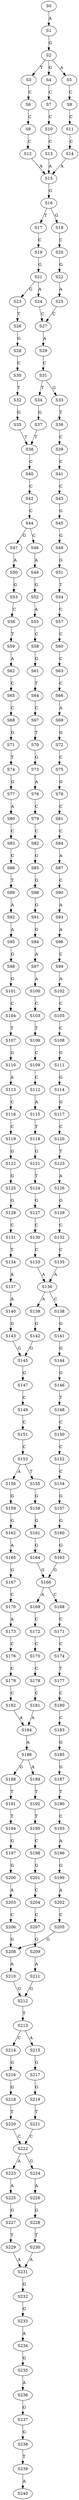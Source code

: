 strict digraph  {
	S0 -> S1 [ label = A ];
	S1 -> S2 [ label = G ];
	S2 -> S3 [ label = T ];
	S2 -> S4 [ label = G ];
	S2 -> S5 [ label = A ];
	S3 -> S6 [ label = C ];
	S4 -> S7 [ label = C ];
	S5 -> S8 [ label = C ];
	S6 -> S9 [ label = C ];
	S7 -> S10 [ label = C ];
	S8 -> S11 [ label = C ];
	S9 -> S12 [ label = C ];
	S10 -> S13 [ label = C ];
	S11 -> S14 [ label = C ];
	S12 -> S15 [ label = A ];
	S13 -> S15 [ label = A ];
	S14 -> S15 [ label = A ];
	S15 -> S16 [ label = G ];
	S16 -> S17 [ label = T ];
	S16 -> S18 [ label = G ];
	S17 -> S19 [ label = C ];
	S18 -> S20 [ label = C ];
	S19 -> S21 [ label = G ];
	S20 -> S22 [ label = G ];
	S21 -> S23 [ label = G ];
	S21 -> S24 [ label = A ];
	S22 -> S25 [ label = A ];
	S23 -> S26 [ label = T ];
	S24 -> S27 [ label = C ];
	S25 -> S27 [ label = C ];
	S26 -> S28 [ label = G ];
	S27 -> S29 [ label = A ];
	S28 -> S30 [ label = C ];
	S29 -> S31 [ label = C ];
	S30 -> S32 [ label = T ];
	S31 -> S33 [ label = G ];
	S31 -> S34 [ label = T ];
	S32 -> S35 [ label = G ];
	S33 -> S36 [ label = T ];
	S34 -> S37 [ label = G ];
	S35 -> S38 [ label = T ];
	S36 -> S39 [ label = C ];
	S37 -> S38 [ label = T ];
	S38 -> S40 [ label = C ];
	S39 -> S41 [ label = C ];
	S40 -> S42 [ label = C ];
	S41 -> S43 [ label = C ];
	S42 -> S44 [ label = C ];
	S43 -> S45 [ label = G ];
	S44 -> S46 [ label = C ];
	S44 -> S47 [ label = G ];
	S45 -> S48 [ label = G ];
	S46 -> S49 [ label = A ];
	S47 -> S50 [ label = A ];
	S48 -> S51 [ label = G ];
	S49 -> S52 [ label = G ];
	S50 -> S53 [ label = G ];
	S51 -> S54 [ label = T ];
	S52 -> S55 [ label = A ];
	S53 -> S56 [ label = C ];
	S54 -> S57 [ label = C ];
	S55 -> S58 [ label = C ];
	S56 -> S59 [ label = T ];
	S57 -> S60 [ label = C ];
	S58 -> S61 [ label = G ];
	S59 -> S62 [ label = A ];
	S60 -> S63 [ label = C ];
	S61 -> S64 [ label = T ];
	S62 -> S65 [ label = C ];
	S63 -> S66 [ label = C ];
	S64 -> S67 [ label = C ];
	S65 -> S68 [ label = C ];
	S66 -> S69 [ label = A ];
	S67 -> S70 [ label = T ];
	S68 -> S71 [ label = G ];
	S69 -> S72 [ label = G ];
	S70 -> S73 [ label = G ];
	S71 -> S74 [ label = T ];
	S72 -> S75 [ label = C ];
	S73 -> S76 [ label = A ];
	S74 -> S77 [ label = G ];
	S75 -> S78 [ label = G ];
	S76 -> S79 [ label = C ];
	S77 -> S80 [ label = A ];
	S78 -> S81 [ label = C ];
	S79 -> S82 [ label = C ];
	S80 -> S83 [ label = C ];
	S81 -> S84 [ label = C ];
	S82 -> S85 [ label = G ];
	S83 -> S86 [ label = C ];
	S84 -> S87 [ label = A ];
	S85 -> S88 [ label = G ];
	S86 -> S89 [ label = T ];
	S87 -> S90 [ label = C ];
	S88 -> S91 [ label = G ];
	S89 -> S92 [ label = A ];
	S90 -> S93 [ label = A ];
	S91 -> S94 [ label = G ];
	S92 -> S95 [ label = A ];
	S93 -> S96 [ label = A ];
	S94 -> S97 [ label = A ];
	S95 -> S98 [ label = G ];
	S96 -> S99 [ label = C ];
	S97 -> S100 [ label = A ];
	S98 -> S101 [ label = G ];
	S99 -> S102 [ label = A ];
	S100 -> S103 [ label = C ];
	S101 -> S104 [ label = C ];
	S102 -> S105 [ label = C ];
	S103 -> S106 [ label = T ];
	S104 -> S107 [ label = T ];
	S105 -> S108 [ label = C ];
	S106 -> S109 [ label = C ];
	S107 -> S110 [ label = G ];
	S108 -> S111 [ label = G ];
	S109 -> S112 [ label = C ];
	S110 -> S113 [ label = A ];
	S111 -> S114 [ label = G ];
	S112 -> S115 [ label = A ];
	S113 -> S116 [ label = C ];
	S114 -> S117 [ label = G ];
	S115 -> S118 [ label = T ];
	S116 -> S119 [ label = C ];
	S117 -> S120 [ label = C ];
	S118 -> S121 [ label = G ];
	S119 -> S122 [ label = G ];
	S120 -> S123 [ label = T ];
	S121 -> S124 [ label = T ];
	S122 -> S125 [ label = G ];
	S123 -> S126 [ label = A ];
	S124 -> S127 [ label = G ];
	S125 -> S128 [ label = G ];
	S126 -> S129 [ label = G ];
	S127 -> S130 [ label = C ];
	S128 -> S131 [ label = C ];
	S129 -> S132 [ label = C ];
	S130 -> S133 [ label = C ];
	S131 -> S134 [ label = T ];
	S132 -> S135 [ label = C ];
	S133 -> S136 [ label = A ];
	S134 -> S137 [ label = A ];
	S135 -> S136 [ label = A ];
	S136 -> S138 [ label = C ];
	S136 -> S139 [ label = A ];
	S137 -> S140 [ label = A ];
	S138 -> S141 [ label = G ];
	S139 -> S142 [ label = G ];
	S140 -> S143 [ label = G ];
	S141 -> S144 [ label = G ];
	S142 -> S145 [ label = G ];
	S143 -> S145 [ label = G ];
	S144 -> S146 [ label = G ];
	S145 -> S147 [ label = G ];
	S146 -> S148 [ label = T ];
	S147 -> S149 [ label = C ];
	S148 -> S150 [ label = C ];
	S149 -> S151 [ label = C ];
	S150 -> S152 [ label = C ];
	S151 -> S153 [ label = C ];
	S152 -> S154 [ label = C ];
	S153 -> S155 [ label = T ];
	S153 -> S156 [ label = A ];
	S154 -> S157 [ label = G ];
	S155 -> S158 [ label = G ];
	S156 -> S159 [ label = G ];
	S157 -> S160 [ label = G ];
	S158 -> S161 [ label = G ];
	S159 -> S162 [ label = G ];
	S160 -> S163 [ label = G ];
	S161 -> S164 [ label = G ];
	S162 -> S165 [ label = A ];
	S163 -> S166 [ label = G ];
	S164 -> S166 [ label = G ];
	S165 -> S167 [ label = G ];
	S166 -> S168 [ label = C ];
	S166 -> S169 [ label = A ];
	S167 -> S170 [ label = C ];
	S168 -> S171 [ label = C ];
	S169 -> S172 [ label = C ];
	S170 -> S173 [ label = A ];
	S171 -> S174 [ label = C ];
	S172 -> S175 [ label = C ];
	S173 -> S176 [ label = C ];
	S174 -> S177 [ label = T ];
	S175 -> S178 [ label = C ];
	S176 -> S179 [ label = C ];
	S177 -> S180 [ label = C ];
	S178 -> S181 [ label = C ];
	S179 -> S182 [ label = C ];
	S180 -> S183 [ label = C ];
	S181 -> S184 [ label = A ];
	S182 -> S184 [ label = A ];
	S183 -> S185 [ label = G ];
	S184 -> S186 [ label = A ];
	S185 -> S187 [ label = G ];
	S186 -> S188 [ label = G ];
	S186 -> S189 [ label = A ];
	S187 -> S190 [ label = T ];
	S188 -> S191 [ label = T ];
	S189 -> S192 [ label = T ];
	S190 -> S193 [ label = C ];
	S191 -> S194 [ label = T ];
	S192 -> S195 [ label = T ];
	S193 -> S196 [ label = A ];
	S194 -> S197 [ label = G ];
	S195 -> S198 [ label = C ];
	S196 -> S199 [ label = G ];
	S197 -> S200 [ label = G ];
	S198 -> S201 [ label = G ];
	S199 -> S202 [ label = A ];
	S200 -> S203 [ label = A ];
	S201 -> S204 [ label = C ];
	S202 -> S205 [ label = C ];
	S203 -> S206 [ label = C ];
	S204 -> S207 [ label = C ];
	S205 -> S208 [ label = G ];
	S206 -> S208 [ label = G ];
	S207 -> S209 [ label = G ];
	S208 -> S210 [ label = A ];
	S209 -> S211 [ label = A ];
	S210 -> S212 [ label = G ];
	S211 -> S212 [ label = G ];
	S212 -> S213 [ label = T ];
	S213 -> S214 [ label = C ];
	S213 -> S215 [ label = A ];
	S214 -> S216 [ label = G ];
	S215 -> S217 [ label = G ];
	S216 -> S218 [ label = G ];
	S217 -> S219 [ label = G ];
	S218 -> S220 [ label = T ];
	S219 -> S221 [ label = T ];
	S220 -> S222 [ label = C ];
	S221 -> S222 [ label = C ];
	S222 -> S223 [ label = A ];
	S222 -> S224 [ label = G ];
	S223 -> S225 [ label = A ];
	S224 -> S226 [ label = A ];
	S225 -> S227 [ label = G ];
	S226 -> S228 [ label = G ];
	S227 -> S229 [ label = T ];
	S228 -> S230 [ label = T ];
	S229 -> S231 [ label = A ];
	S230 -> S231 [ label = A ];
	S231 -> S232 [ label = G ];
	S232 -> S233 [ label = G ];
	S233 -> S234 [ label = A ];
	S234 -> S235 [ label = G ];
	S235 -> S236 [ label = A ];
	S236 -> S237 [ label = G ];
	S237 -> S238 [ label = G ];
	S238 -> S239 [ label = T ];
	S239 -> S240 [ label = A ];
}
